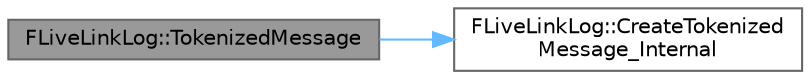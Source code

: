 digraph "FLiveLinkLog::TokenizedMessage"
{
 // INTERACTIVE_SVG=YES
 // LATEX_PDF_SIZE
  bgcolor="transparent";
  edge [fontname=Helvetica,fontsize=10,labelfontname=Helvetica,labelfontsize=10];
  node [fontname=Helvetica,fontsize=10,shape=box,height=0.2,width=0.4];
  rankdir="LR";
  Node1 [id="Node000001",label="FLiveLinkLog::TokenizedMessage",height=0.2,width=0.4,color="gray40", fillcolor="grey60", style="filled", fontcolor="black",tooltip="Write an message in to the LiveLink log."];
  Node1 -> Node2 [id="edge1_Node000001_Node000002",color="steelblue1",style="solid",tooltip=" "];
  Node2 [id="Node000002",label="FLiveLinkLog::CreateTokenized\lMessage_Internal",height=0.2,width=0.4,color="grey40", fillcolor="white", style="filled",URL="$db/d2f/classFLiveLinkLog.html#a5c275e9f133683c1e0dd0461c41e6e54",tooltip=" "];
}
